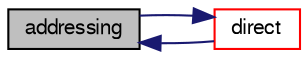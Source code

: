 digraph "addressing"
{
  bgcolor="transparent";
  edge [fontname="FreeSans",fontsize="10",labelfontname="FreeSans",labelfontsize="10"];
  node [fontname="FreeSans",fontsize="10",shape=record];
  rankdir="LR";
  Node163 [label="addressing",height=0.2,width=0.4,color="black", fillcolor="grey75", style="filled", fontcolor="black"];
  Node163 -> Node164 [dir="back",color="midnightblue",fontsize="10",style="solid",fontname="FreeSans"];
  Node164 [label="direct",height=0.2,width=0.4,color="red",URL="$a27266.html#ae76ee987311e5a64ff3eb5857c82a76a",tooltip="Is the mapping direct. "];
  Node164 -> Node163 [dir="back",color="midnightblue",fontsize="10",style="solid",fontname="FreeSans"];
}
